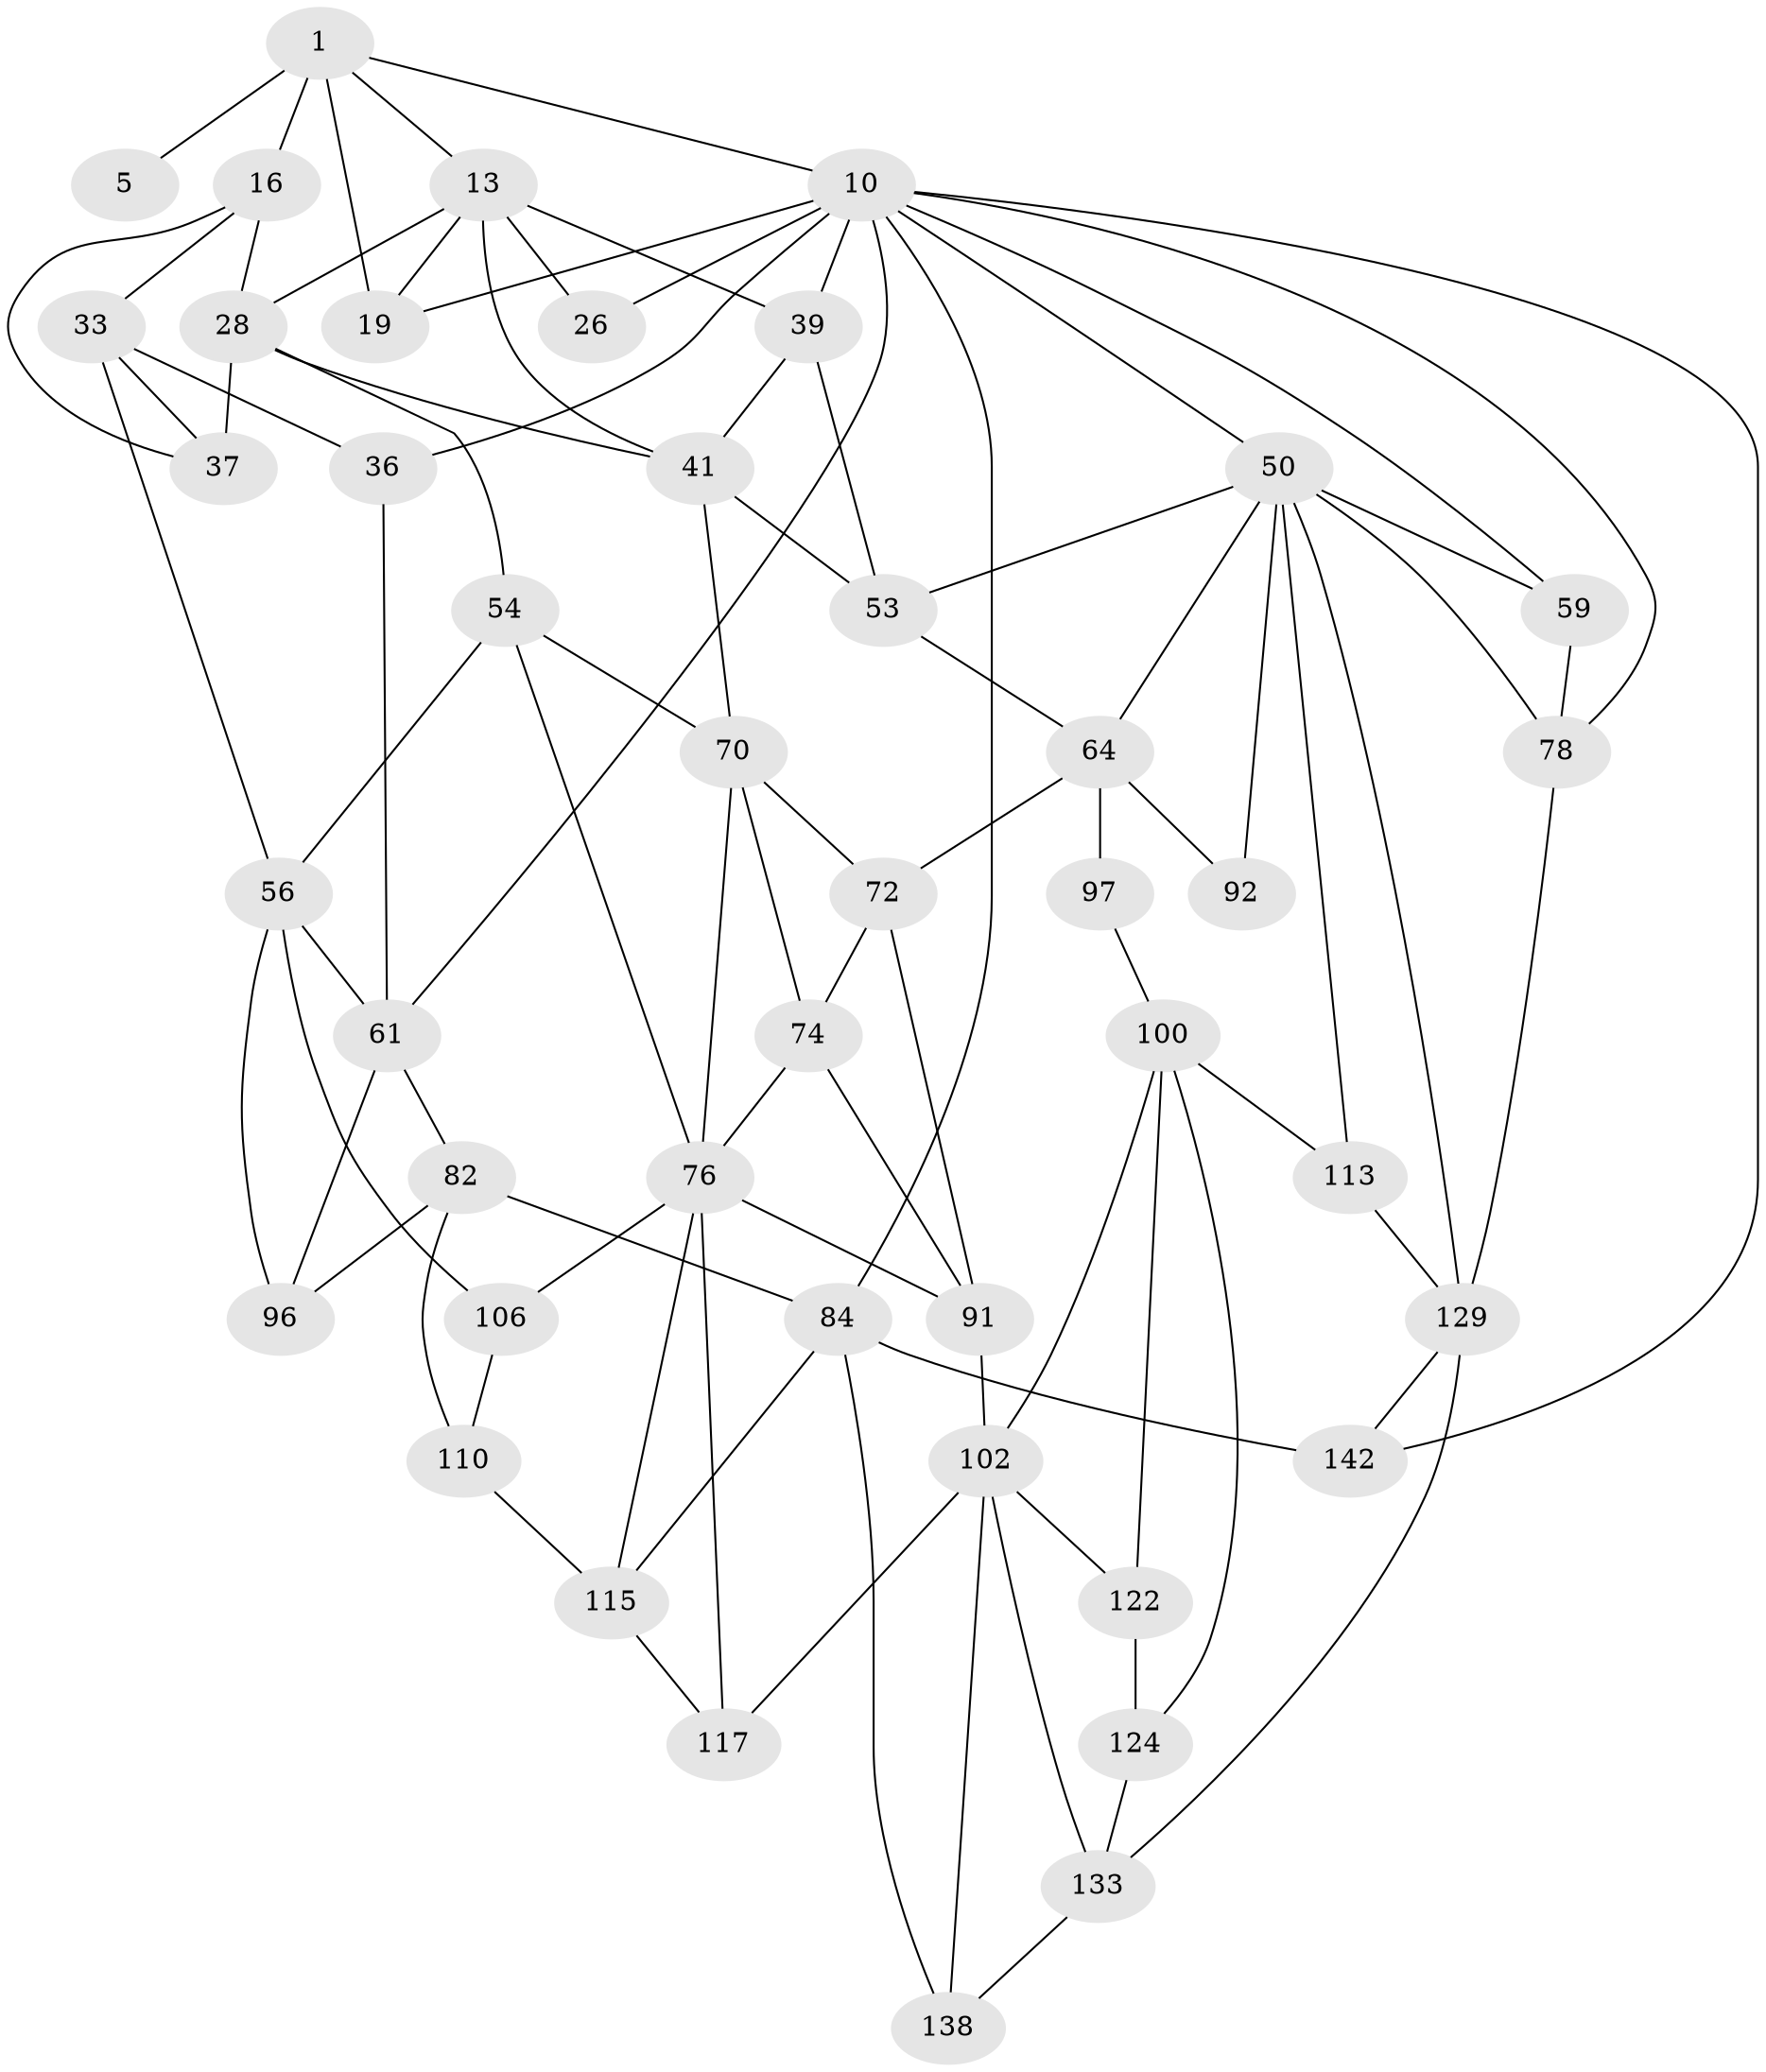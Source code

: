 // original degree distribution, {3: 0.014084507042253521, 6: 0.21830985915492956, 4: 0.2323943661971831, 5: 0.5352112676056338}
// Generated by graph-tools (version 1.1) at 2025/21/03/04/25 18:21:41]
// undirected, 44 vertices, 91 edges
graph export_dot {
graph [start="1"]
  node [color=gray90,style=filled];
  1 [pos="+0.4897218435188978+0",super="+6+2"];
  5 [pos="+0.3828326958004642+0.06815377031913243"];
  10 [pos="+1+0",super="+77+11+20"];
  13 [pos="+0.80419587373631+0.15550542501707773",super="+14+22"];
  16 [pos="+0.46185808531393846+0.19099477966916953",super="+17+30"];
  19 [pos="+0.8402428149018136+0.08774385714219243",super="+21"];
  26 [pos="+0.9470114823121336+0.2593882370849478"];
  28 [pos="+0.4810693587567197+0.32331577917150517",super="+42+29"];
  33 [pos="+0.28775153846595036+0.3204854132998893",super="+34+44"];
  36 [pos="+0.15945993953699386+0.24783530216420593",super="+45"];
  37 [pos="+0.3208953304148553+0.36276066327180173",super="+38"];
  39 [pos="+0.8433948138968143+0.3392560331734982",super="+40"];
  41 [pos="+0.6429329112409399+0.3667748271030578",super="+47"];
  50 [pos="+0.8970960539361045+0.40152573565893934",super="+51"];
  53 [pos="+0.7649554446244173+0.4258796963599276",super="+58"];
  54 [pos="+0.3741646739157667+0.471498139687998",super="+55"];
  56 [pos="+0.30700551695705014+0.5648533253539099",super="+94+57"];
  59 [pos="+1+0.5689131968090445",super="+79+60"];
  61 [pos="+0+0.20766192044335197",super="+62+81"];
  64 [pos="+0.7659607084442687+0.5550929329408865",super="+65"];
  70 [pos="+0.5559336453784612+0.4635759893428858",super="+73+71"];
  72 [pos="+0.622006673980136+0.5546640045229352",super="+86"];
  74 [pos="+0.547017837826103+0.5852224757852323",super="+75"];
  76 [pos="+0.48643272485399486+0.6142681042682849",super="+80"];
  78 [pos="+1+1",super="+136"];
  82 [pos="+0+0.691052778856254",super="+83+109"];
  84 [pos="+0+1",super="+137"];
  91 [pos="+0.5340699840182964+0.7024545048102694",super="+103"];
  92 [pos="+0.8241697715765662+0.684719787299139"];
  96 [pos="+0.15905554676018843+0.6239646948517467"];
  97 [pos="+0.7053909515233272+0.7101015165854144",super="+99"];
  100 [pos="+0.6516833766246126+0.7617676594342163",super="+114+101"];
  102 [pos="+0.5564847651498895+0.7426050850557666",super="+120"];
  106 [pos="+0.31316102592668366+0.7176296477377292",super="+108"];
  110 [pos="+0.15689314529888068+0.810039958781269",super="+111"];
  113 [pos="+0.7525597774500461+0.8287930397791397"];
  115 [pos="+0.35191760973721503+0.7750065799561972",super="+116"];
  117 [pos="+0.45503065752083816+0.7858204722467517",super="+118"];
  122 [pos="+0.5732108237125094+0.8636958672551107"];
  124 [pos="+0.6763185350459738+0.8217520464647696",super="+125"];
  129 [pos="+0.801576511965406+0.9033208468510775",super="+130+139"];
  133 [pos="+0.6510700996177429+0.9405740456741059",super="+134"];
  138 [pos="+0.5162400982630347+0.9534066219691774"];
  142 [pos="+0.6575471846433055+1"];
  1 -- 16 [weight=3];
  1 -- 19;
  1 -- 5 [weight=2];
  1 -- 10 [weight=2];
  1 -- 13 [weight=2];
  10 -- 78;
  10 -- 84 [weight=2];
  10 -- 142;
  10 -- 36;
  10 -- 61;
  10 -- 50;
  10 -- 19 [weight=2];
  10 -- 26;
  10 -- 39;
  10 -- 59;
  13 -- 39;
  13 -- 41;
  13 -- 26 [weight=2];
  13 -- 28;
  13 -- 19;
  16 -- 33 [weight=2];
  16 -- 28;
  16 -- 37;
  28 -- 37 [weight=2];
  28 -- 54;
  28 -- 41;
  33 -- 36 [weight=2];
  33 -- 56;
  33 -- 37;
  36 -- 61;
  39 -- 41;
  39 -- 53;
  41 -- 70;
  41 -- 53;
  50 -- 59 [weight=3];
  50 -- 64 [weight=2];
  50 -- 129;
  50 -- 78;
  50 -- 113;
  50 -- 53;
  50 -- 92 [weight=2];
  53 -- 64;
  54 -- 56;
  54 -- 70;
  54 -- 76;
  56 -- 106 [weight=2];
  56 -- 96;
  56 -- 61 [weight=2];
  59 -- 78;
  61 -- 96;
  61 -- 82;
  64 -- 97 [weight=3];
  64 -- 72 [weight=2];
  64 -- 92;
  70 -- 72;
  70 -- 74;
  70 -- 76;
  72 -- 74;
  72 -- 91;
  74 -- 91;
  74 -- 76;
  76 -- 115;
  76 -- 117;
  76 -- 106;
  76 -- 91;
  78 -- 129;
  82 -- 84;
  82 -- 96;
  82 -- 110 [weight=2];
  84 -- 138;
  84 -- 142;
  84 -- 115;
  91 -- 102;
  97 -- 100;
  100 -- 124;
  100 -- 113;
  100 -- 122;
  100 -- 102;
  102 -- 138;
  102 -- 117 [weight=2];
  102 -- 133;
  102 -- 122;
  106 -- 110;
  110 -- 115;
  113 -- 129;
  115 -- 117 [weight=2];
  122 -- 124;
  124 -- 133;
  129 -- 133;
  129 -- 142;
  133 -- 138;
}
